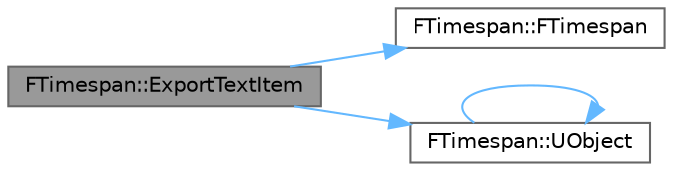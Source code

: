 digraph "FTimespan::ExportTextItem"
{
 // INTERACTIVE_SVG=YES
 // LATEX_PDF_SIZE
  bgcolor="transparent";
  edge [fontname=Helvetica,fontsize=10,labelfontname=Helvetica,labelfontsize=10];
  node [fontname=Helvetica,fontsize=10,shape=box,height=0.2,width=0.4];
  rankdir="LR";
  Node1 [id="Node000001",label="FTimespan::ExportTextItem",height=0.2,width=0.4,color="gray40", fillcolor="grey60", style="filled", fontcolor="black",tooltip="Export this time span value to a string."];
  Node1 -> Node2 [id="edge1_Node000001_Node000002",color="steelblue1",style="solid",tooltip=" "];
  Node2 [id="Node000002",label="FTimespan::FTimespan",height=0.2,width=0.4,color="grey40", fillcolor="white", style="filled",URL="$d0/d12/structFTimespan.html#aca97170059e97d76b01788f7103fba7a",tooltip="Default constructor (zero initialization)."];
  Node1 -> Node3 [id="edge2_Node000001_Node000003",color="steelblue1",style="solid",tooltip=" "];
  Node3 [id="Node000003",label="FTimespan::UObject",height=0.2,width=0.4,color="grey40", fillcolor="white", style="filled",URL="$d0/d12/structFTimespan.html#a883e79be52bfec451a0e77abbe93eaa5",tooltip=" "];
  Node3 -> Node3 [id="edge3_Node000003_Node000003",color="steelblue1",style="solid",tooltip=" "];
}
